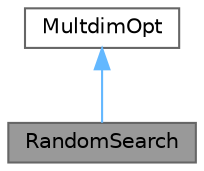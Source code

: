 digraph "RandomSearch"
{
 // LATEX_PDF_SIZE
  bgcolor="transparent";
  edge [fontname=Helvetica,fontsize=10,labelfontname=Helvetica,labelfontsize=10];
  node [fontname=Helvetica,fontsize=10,shape=box,height=0.2,width=0.4];
  Node1 [id="Node000001",label="RandomSearch",height=0.2,width=0.4,color="gray40", fillcolor="grey60", style="filled", fontcolor="black",tooltip="Класс метода случайного поиска"];
  Node2 -> Node1 [id="edge1_Node000001_Node000002",dir="back",color="steelblue1",style="solid",tooltip=" "];
  Node2 [id="Node000002",label="MultdimOpt",height=0.2,width=0.4,color="gray40", fillcolor="white", style="filled",URL="$class_multdim_opt.html",tooltip="Класс многомерной оптимизации"];
}
